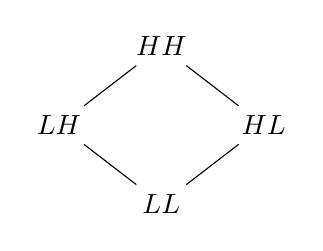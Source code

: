 \begin{tikzpicture}[xscale=1.3]
\node (Lp) at (0,2) {$HH$};
\node (L1) at (-1,1) {$LH$};
\node (L2) at (1,1) {$HL$};
\node (L) at (0,0) {$LL$};
	
\tikzstyle{every path}=[black] 
\path 	(L2) edge (L)
			(L1) edge (L)
			(Lp) edge (L1)
			(Lp) edge (L2);				
\end{tikzpicture}

